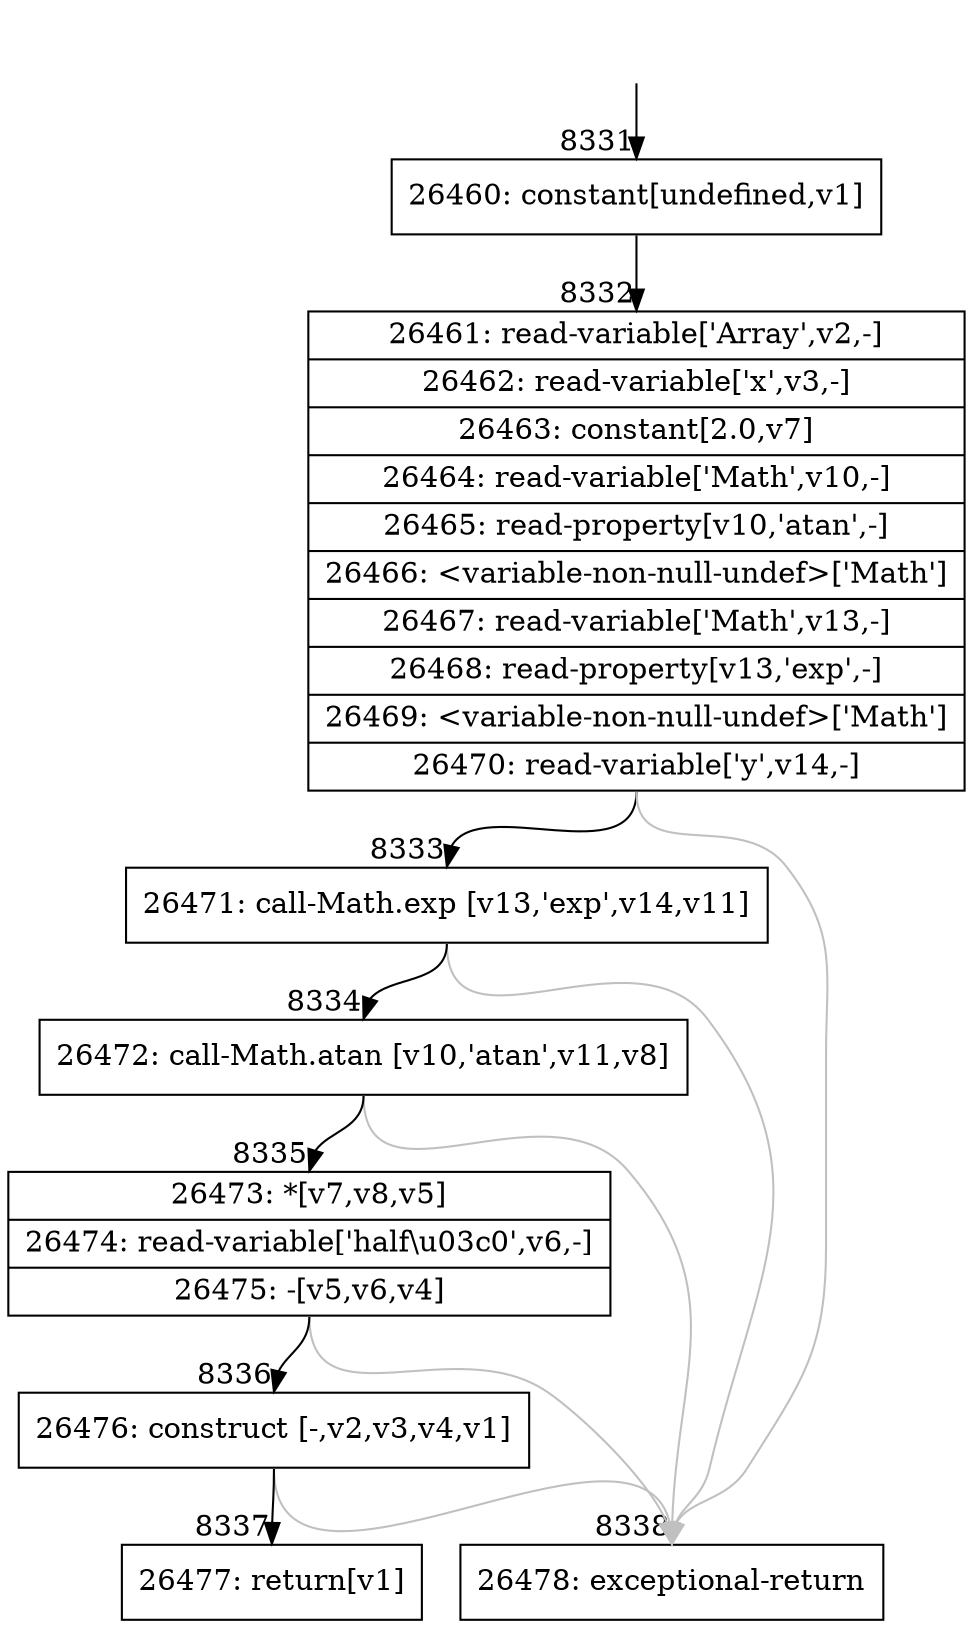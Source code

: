 digraph {
rankdir="TD"
BB_entry790[shape=none,label=""];
BB_entry790 -> BB8331 [tailport=s, headport=n, headlabel="    8331"]
BB8331 [shape=record label="{26460: constant[undefined,v1]}" ] 
BB8331 -> BB8332 [tailport=s, headport=n, headlabel="      8332"]
BB8332 [shape=record label="{26461: read-variable['Array',v2,-]|26462: read-variable['x',v3,-]|26463: constant[2.0,v7]|26464: read-variable['Math',v10,-]|26465: read-property[v10,'atan',-]|26466: \<variable-non-null-undef\>['Math']|26467: read-variable['Math',v13,-]|26468: read-property[v13,'exp',-]|26469: \<variable-non-null-undef\>['Math']|26470: read-variable['y',v14,-]}" ] 
BB8332 -> BB8333 [tailport=s, headport=n, headlabel="      8333"]
BB8332 -> BB8338 [tailport=s, headport=n, color=gray, headlabel="      8338"]
BB8333 [shape=record label="{26471: call-Math.exp [v13,'exp',v14,v11]}" ] 
BB8333 -> BB8334 [tailport=s, headport=n, headlabel="      8334"]
BB8333 -> BB8338 [tailport=s, headport=n, color=gray]
BB8334 [shape=record label="{26472: call-Math.atan [v10,'atan',v11,v8]}" ] 
BB8334 -> BB8335 [tailport=s, headport=n, headlabel="      8335"]
BB8334 -> BB8338 [tailport=s, headport=n, color=gray]
BB8335 [shape=record label="{26473: *[v7,v8,v5]|26474: read-variable['half\\u03c0',v6,-]|26475: -[v5,v6,v4]}" ] 
BB8335 -> BB8336 [tailport=s, headport=n, headlabel="      8336"]
BB8335 -> BB8338 [tailport=s, headport=n, color=gray]
BB8336 [shape=record label="{26476: construct [-,v2,v3,v4,v1]}" ] 
BB8336 -> BB8337 [tailport=s, headport=n, headlabel="      8337"]
BB8336 -> BB8338 [tailport=s, headport=n, color=gray]
BB8337 [shape=record label="{26477: return[v1]}" ] 
BB8338 [shape=record label="{26478: exceptional-return}" ] 
//#$~ 4730
}
